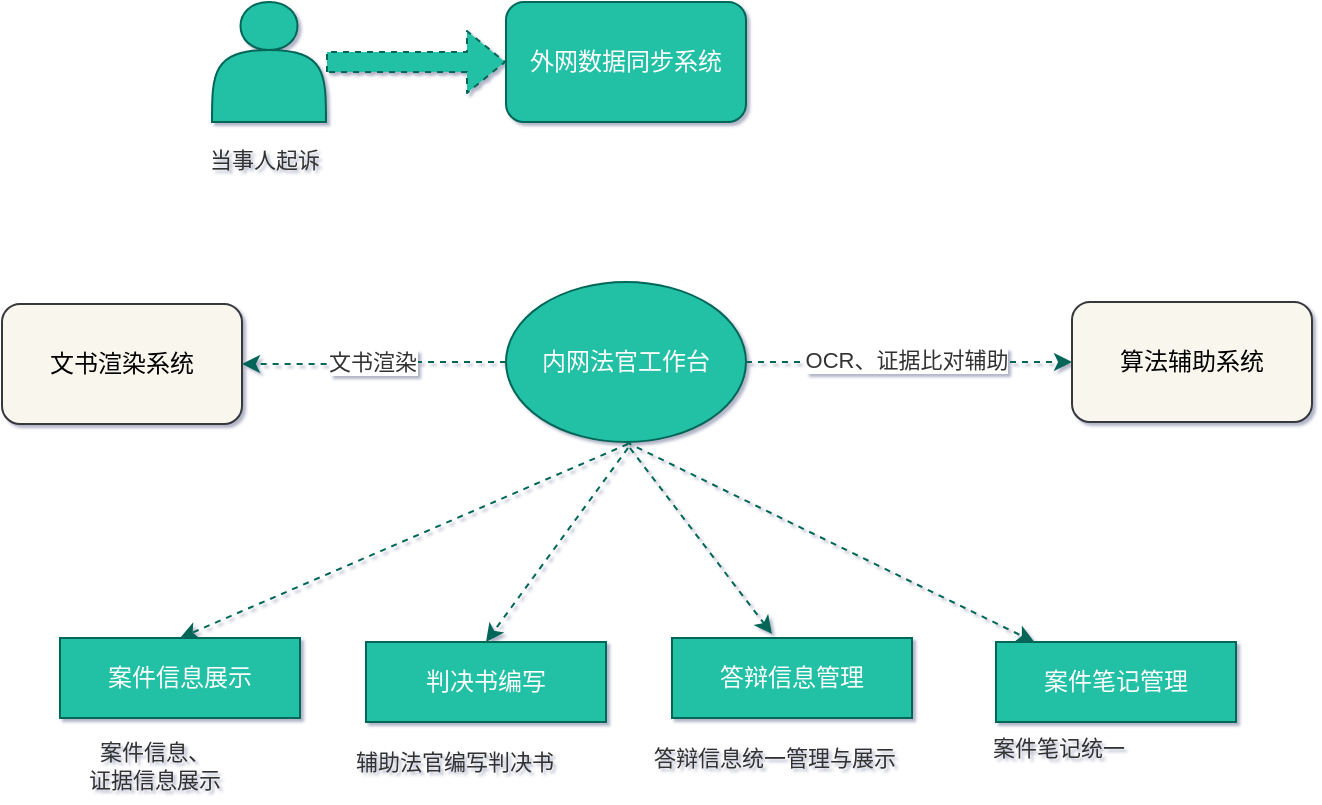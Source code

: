 <mxfile version="16.2.7" type="github">
  <diagram id="6I0OCvxSQrVGMHxT2VVA" name="Page-1">
    <mxGraphModel dx="1188" dy="640" grid="1" gridSize="1" guides="1" tooltips="1" connect="1" arrows="1" fold="1" page="1" pageScale="1" pageWidth="2339" pageHeight="3300" math="0" shadow="1">
      <root>
        <mxCell id="0" />
        <mxCell id="1" parent="0" />
        <mxCell id="APhI3Lt8eEszKTMGjxDB-45" value="" style="edgeStyle=orthogonalEdgeStyle;shape=flexArrow;curved=0;rounded=1;sketch=0;orthogonalLoop=1;jettySize=auto;html=1;dashed=1;fontFamily=Helvetica;fontSize=11;fontColor=#333333;strokeColor=#006658;fillColor=#21C0A5;" edge="1" parent="1" source="APhI3Lt8eEszKTMGjxDB-1" target="APhI3Lt8eEszKTMGjxDB-2">
          <mxGeometry relative="1" as="geometry" />
        </mxCell>
        <mxCell id="APhI3Lt8eEszKTMGjxDB-1" value="" style="shape=actor;whiteSpace=wrap;html=1;fillColor=#21C0A5;strokeColor=#006658;fontColor=#5C5C5C;" vertex="1" parent="1">
          <mxGeometry x="123" y="150" width="57" height="60" as="geometry" />
        </mxCell>
        <mxCell id="APhI3Lt8eEszKTMGjxDB-2" value="外网数据同步系统" style="rounded=1;whiteSpace=wrap;html=1;fillColor=#21C0A5;strokeColor=#006658;fontColor=#FFFFFF;" vertex="1" parent="1">
          <mxGeometry x="270" y="150" width="120" height="60" as="geometry" />
        </mxCell>
        <mxCell id="APhI3Lt8eEszKTMGjxDB-4" value="文书渲染系统" style="rounded=1;whiteSpace=wrap;html=1;fillColor=#f9f7ed;strokeColor=#36393d;" vertex="1" parent="1">
          <mxGeometry x="18" y="301" width="120" height="60" as="geometry" />
        </mxCell>
        <mxCell id="APhI3Lt8eEszKTMGjxDB-5" value="算法辅助系统" style="rounded=1;whiteSpace=wrap;html=1;fillColor=#f9f7ed;strokeColor=#36393d;" vertex="1" parent="1">
          <mxGeometry x="553" y="300" width="120" height="60" as="geometry" />
        </mxCell>
        <mxCell id="APhI3Lt8eEszKTMGjxDB-22" style="edgeStyle=orthogonalEdgeStyle;curved=0;rounded=1;sketch=0;orthogonalLoop=1;jettySize=auto;html=1;fontFamily=Helvetica;fontSize=11;fontColor=#FFFFFF;strokeColor=#006658;fillColor=#21C0A5;dashed=1;" edge="1" parent="1" source="APhI3Lt8eEszKTMGjxDB-10" target="APhI3Lt8eEszKTMGjxDB-4">
          <mxGeometry relative="1" as="geometry" />
        </mxCell>
        <mxCell id="APhI3Lt8eEszKTMGjxDB-36" value="&lt;font color=&quot;#333333&quot;&gt;文书渲染&lt;/font&gt;" style="edgeLabel;html=1;align=center;verticalAlign=middle;resizable=0;points=[];fontSize=11;fontFamily=Helvetica;fontColor=#FFFFFF;" vertex="1" connectable="0" parent="APhI3Lt8eEszKTMGjxDB-22">
          <mxGeometry x="0.022" y="-1" relative="1" as="geometry">
            <mxPoint as="offset" />
          </mxGeometry>
        </mxCell>
        <mxCell id="APhI3Lt8eEszKTMGjxDB-23" style="edgeStyle=orthogonalEdgeStyle;curved=0;rounded=1;sketch=0;orthogonalLoop=1;jettySize=auto;html=1;exitX=1;exitY=0.5;exitDx=0;exitDy=0;dashed=1;fontFamily=Helvetica;fontSize=11;fontColor=#FFFFFF;strokeColor=#006658;fillColor=#21C0A5;" edge="1" parent="1" source="APhI3Lt8eEszKTMGjxDB-10" target="APhI3Lt8eEszKTMGjxDB-5">
          <mxGeometry relative="1" as="geometry" />
        </mxCell>
        <mxCell id="APhI3Lt8eEszKTMGjxDB-37" value="OCR、证据比对辅助" style="edgeLabel;html=1;align=center;verticalAlign=middle;resizable=0;points=[];fontSize=11;fontFamily=Helvetica;fontColor=#333333;" vertex="1" connectable="0" parent="APhI3Lt8eEszKTMGjxDB-23">
          <mxGeometry x="-0.019" y="1" relative="1" as="geometry">
            <mxPoint as="offset" />
          </mxGeometry>
        </mxCell>
        <mxCell id="APhI3Lt8eEszKTMGjxDB-10" value="&lt;font color=&quot;#ffffff&quot;&gt;内网法官工作台&lt;/font&gt;" style="ellipse;whiteSpace=wrap;html=1;fillColor=#21C0A5;strokeColor=#006658;fontColor=#5C5C5C;" vertex="1" parent="1">
          <mxGeometry x="270" y="290" width="120" height="80" as="geometry" />
        </mxCell>
        <mxCell id="APhI3Lt8eEszKTMGjxDB-11" value="&lt;font color=&quot;#ffffff&quot;&gt;案件信息展示&lt;/font&gt;" style="rounded=0;whiteSpace=wrap;html=1;fillColor=#21C0A5;strokeColor=#006658;fontColor=#5C5C5C;" vertex="1" parent="1">
          <mxGeometry x="47" y="468" width="120" height="40" as="geometry" />
        </mxCell>
        <mxCell id="APhI3Lt8eEszKTMGjxDB-12" value="判决书编写" style="rounded=0;whiteSpace=wrap;html=1;fillColor=#21C0A5;strokeColor=#006658;fontColor=#FFFFFF;" vertex="1" parent="1">
          <mxGeometry x="200" y="470" width="120" height="40" as="geometry" />
        </mxCell>
        <mxCell id="APhI3Lt8eEszKTMGjxDB-13" value="答辩信息管理" style="rounded=0;whiteSpace=wrap;html=1;fillColor=#21C0A5;strokeColor=#006658;fontColor=#FFFFFF;" vertex="1" parent="1">
          <mxGeometry x="353" y="468" width="120" height="40" as="geometry" />
        </mxCell>
        <mxCell id="APhI3Lt8eEszKTMGjxDB-14" value="案件笔记管理" style="rounded=0;whiteSpace=wrap;html=1;fillColor=#21C0A5;strokeColor=#006658;fontColor=#FFFFFF;" vertex="1" parent="1">
          <mxGeometry x="515" y="470" width="120" height="40" as="geometry" />
        </mxCell>
        <mxCell id="APhI3Lt8eEszKTMGjxDB-26" value="" style="endArrow=classic;html=1;rounded=1;dashed=1;sketch=0;fontFamily=Helvetica;fontSize=11;fontColor=#FFFFFF;strokeColor=#006658;fillColor=#21C0A5;curved=0;exitX=0.5;exitY=1;exitDx=0;exitDy=0;" edge="1" parent="1" source="APhI3Lt8eEszKTMGjxDB-10" target="APhI3Lt8eEszKTMGjxDB-14">
          <mxGeometry relative="1" as="geometry">
            <mxPoint x="360" y="426" as="sourcePoint" />
            <mxPoint x="460" y="426" as="targetPoint" />
          </mxGeometry>
        </mxCell>
        <mxCell id="APhI3Lt8eEszKTMGjxDB-28" value="" style="endArrow=classic;html=1;rounded=1;dashed=1;sketch=0;fontFamily=Helvetica;fontSize=11;fontColor=#FFFFFF;strokeColor=#006658;fillColor=#21C0A5;curved=0;" edge="1" parent="1">
          <mxGeometry relative="1" as="geometry">
            <mxPoint x="332" y="373" as="sourcePoint" />
            <mxPoint x="403" y="466" as="targetPoint" />
          </mxGeometry>
        </mxCell>
        <mxCell id="APhI3Lt8eEszKTMGjxDB-31" value="" style="endArrow=classic;html=1;rounded=1;dashed=1;sketch=0;fontFamily=Helvetica;fontSize=11;fontColor=#FFFFFF;strokeColor=#006658;fillColor=#21C0A5;curved=0;entryX=0.5;entryY=0;entryDx=0;entryDy=0;" edge="1" parent="1" target="APhI3Lt8eEszKTMGjxDB-12">
          <mxGeometry relative="1" as="geometry">
            <mxPoint x="331" y="373" as="sourcePoint" />
            <mxPoint x="431" y="373" as="targetPoint" />
          </mxGeometry>
        </mxCell>
        <mxCell id="APhI3Lt8eEszKTMGjxDB-34" value="" style="endArrow=classic;html=1;rounded=1;dashed=1;sketch=0;fontFamily=Helvetica;fontSize=11;fontColor=#FFFFFF;strokeColor=#006658;fillColor=#21C0A5;curved=0;entryX=0.5;entryY=0;entryDx=0;entryDy=0;" edge="1" parent="1" target="APhI3Lt8eEszKTMGjxDB-11">
          <mxGeometry relative="1" as="geometry">
            <mxPoint x="331" y="371" as="sourcePoint" />
            <mxPoint x="202" y="392" as="targetPoint" />
          </mxGeometry>
        </mxCell>
        <mxCell id="APhI3Lt8eEszKTMGjxDB-41" value="案件信息、&lt;br&gt;证据信息展示" style="text;html=1;align=center;verticalAlign=middle;resizable=0;points=[];autosize=1;strokeColor=none;fillColor=none;fontSize=11;fontFamily=Helvetica;fontColor=#333333;" vertex="1" parent="1">
          <mxGeometry x="52" y="516" width="83" height="31" as="geometry" />
        </mxCell>
        <mxCell id="APhI3Lt8eEszKTMGjxDB-42" value="辅助法官编写判决书" style="text;html=1;align=center;verticalAlign=middle;resizable=0;points=[];autosize=1;strokeColor=none;fillColor=none;fontSize=11;fontFamily=Helvetica;fontColor=#333333;" vertex="1" parent="1">
          <mxGeometry x="184" y="521" width="119" height="18" as="geometry" />
        </mxCell>
        <mxCell id="APhI3Lt8eEszKTMGjxDB-43" value="答辩信息统一管理与展示" style="text;html=1;align=center;verticalAlign=middle;resizable=0;points=[];autosize=1;strokeColor=none;fillColor=none;fontSize=11;fontFamily=Helvetica;fontColor=#333333;" vertex="1" parent="1">
          <mxGeometry x="332" y="519" width="143" height="18" as="geometry" />
        </mxCell>
        <mxCell id="APhI3Lt8eEszKTMGjxDB-44" value="案件笔记统一" style="text;html=1;align=center;verticalAlign=middle;resizable=0;points=[];autosize=1;strokeColor=none;fillColor=none;fontSize=11;fontFamily=Helvetica;fontColor=#333333;" vertex="1" parent="1">
          <mxGeometry x="504" y="514" width="83" height="18" as="geometry" />
        </mxCell>
        <mxCell id="APhI3Lt8eEszKTMGjxDB-46" value="当事人起诉" style="text;html=1;align=center;verticalAlign=middle;resizable=0;points=[];autosize=1;strokeColor=none;fillColor=none;fontSize=11;fontFamily=Helvetica;fontColor=#333333;" vertex="1" parent="1">
          <mxGeometry x="113" y="220" width="71" height="18" as="geometry" />
        </mxCell>
      </root>
    </mxGraphModel>
  </diagram>
</mxfile>
